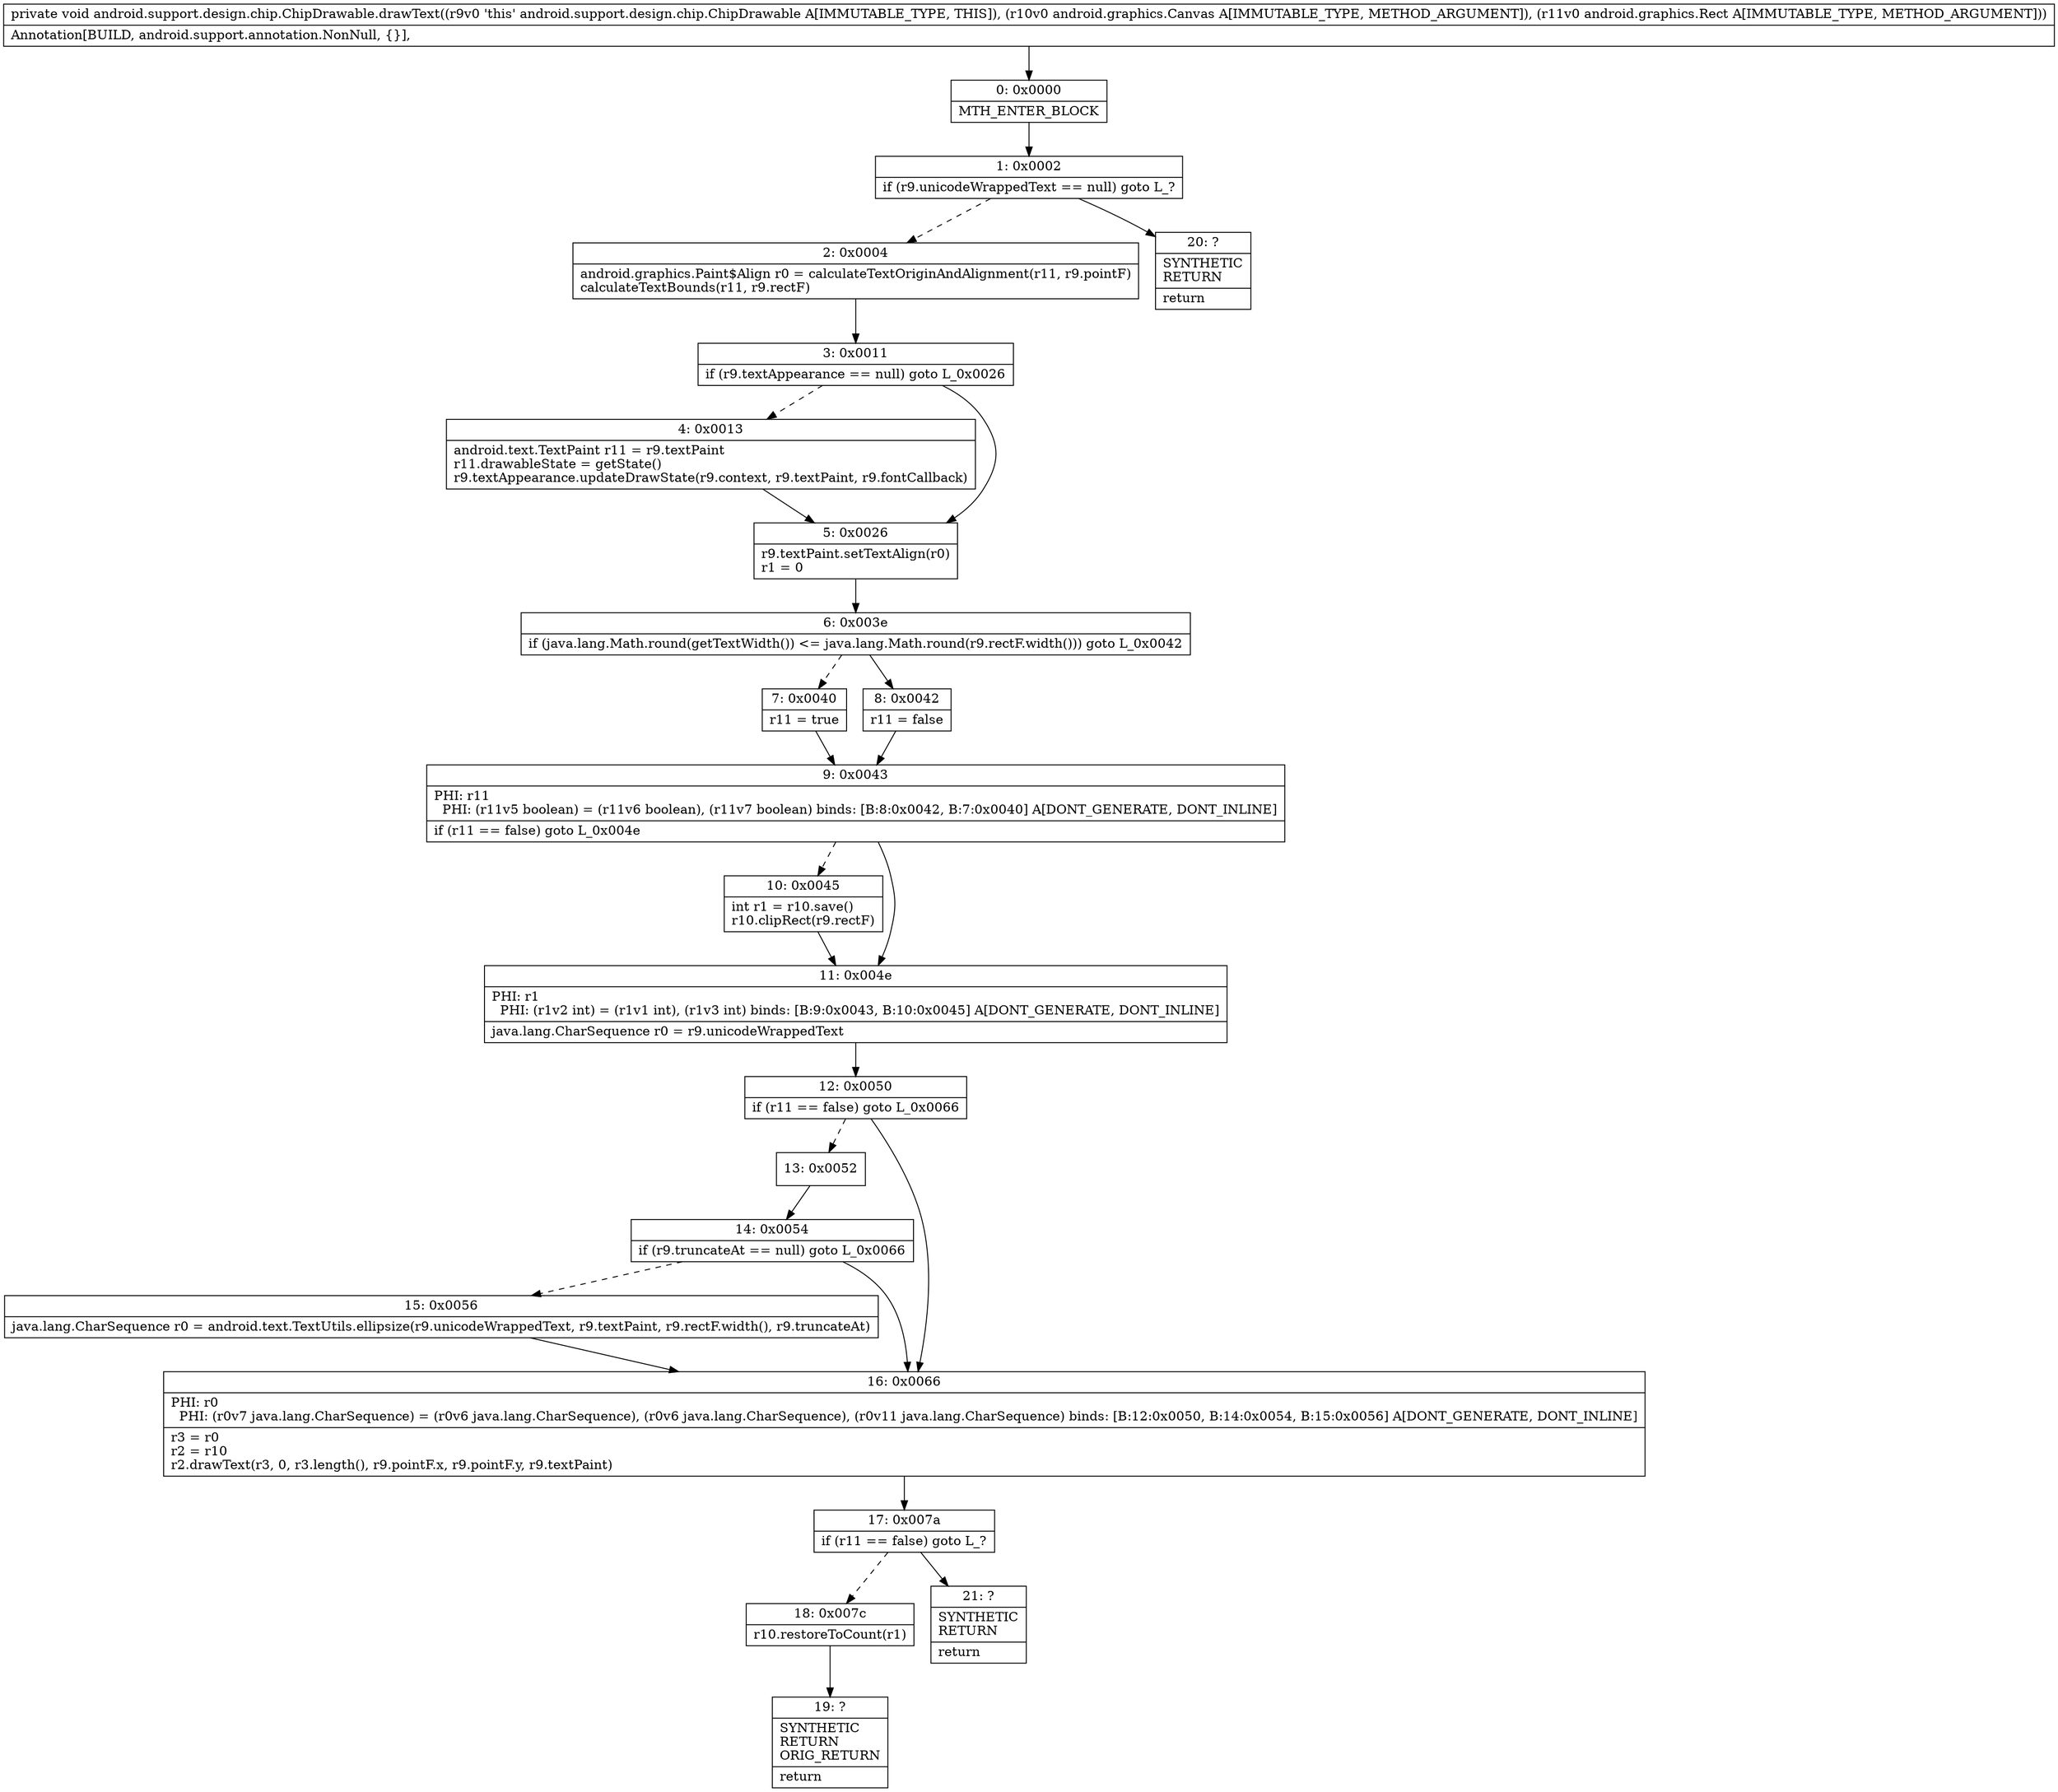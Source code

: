digraph "CFG forandroid.support.design.chip.ChipDrawable.drawText(Landroid\/graphics\/Canvas;Landroid\/graphics\/Rect;)V" {
Node_0 [shape=record,label="{0\:\ 0x0000|MTH_ENTER_BLOCK\l}"];
Node_1 [shape=record,label="{1\:\ 0x0002|if (r9.unicodeWrappedText == null) goto L_?\l}"];
Node_2 [shape=record,label="{2\:\ 0x0004|android.graphics.Paint$Align r0 = calculateTextOriginAndAlignment(r11, r9.pointF)\lcalculateTextBounds(r11, r9.rectF)\l}"];
Node_3 [shape=record,label="{3\:\ 0x0011|if (r9.textAppearance == null) goto L_0x0026\l}"];
Node_4 [shape=record,label="{4\:\ 0x0013|android.text.TextPaint r11 = r9.textPaint\lr11.drawableState = getState()\lr9.textAppearance.updateDrawState(r9.context, r9.textPaint, r9.fontCallback)\l}"];
Node_5 [shape=record,label="{5\:\ 0x0026|r9.textPaint.setTextAlign(r0)\lr1 = 0\l}"];
Node_6 [shape=record,label="{6\:\ 0x003e|if (java.lang.Math.round(getTextWidth()) \<= java.lang.Math.round(r9.rectF.width())) goto L_0x0042\l}"];
Node_7 [shape=record,label="{7\:\ 0x0040|r11 = true\l}"];
Node_8 [shape=record,label="{8\:\ 0x0042|r11 = false\l}"];
Node_9 [shape=record,label="{9\:\ 0x0043|PHI: r11 \l  PHI: (r11v5 boolean) = (r11v6 boolean), (r11v7 boolean) binds: [B:8:0x0042, B:7:0x0040] A[DONT_GENERATE, DONT_INLINE]\l|if (r11 == false) goto L_0x004e\l}"];
Node_10 [shape=record,label="{10\:\ 0x0045|int r1 = r10.save()\lr10.clipRect(r9.rectF)\l}"];
Node_11 [shape=record,label="{11\:\ 0x004e|PHI: r1 \l  PHI: (r1v2 int) = (r1v1 int), (r1v3 int) binds: [B:9:0x0043, B:10:0x0045] A[DONT_GENERATE, DONT_INLINE]\l|java.lang.CharSequence r0 = r9.unicodeWrappedText\l}"];
Node_12 [shape=record,label="{12\:\ 0x0050|if (r11 == false) goto L_0x0066\l}"];
Node_13 [shape=record,label="{13\:\ 0x0052}"];
Node_14 [shape=record,label="{14\:\ 0x0054|if (r9.truncateAt == null) goto L_0x0066\l}"];
Node_15 [shape=record,label="{15\:\ 0x0056|java.lang.CharSequence r0 = android.text.TextUtils.ellipsize(r9.unicodeWrappedText, r9.textPaint, r9.rectF.width(), r9.truncateAt)\l}"];
Node_16 [shape=record,label="{16\:\ 0x0066|PHI: r0 \l  PHI: (r0v7 java.lang.CharSequence) = (r0v6 java.lang.CharSequence), (r0v6 java.lang.CharSequence), (r0v11 java.lang.CharSequence) binds: [B:12:0x0050, B:14:0x0054, B:15:0x0056] A[DONT_GENERATE, DONT_INLINE]\l|r3 = r0\lr2 = r10\lr2.drawText(r3, 0, r3.length(), r9.pointF.x, r9.pointF.y, r9.textPaint)\l}"];
Node_17 [shape=record,label="{17\:\ 0x007a|if (r11 == false) goto L_?\l}"];
Node_18 [shape=record,label="{18\:\ 0x007c|r10.restoreToCount(r1)\l}"];
Node_19 [shape=record,label="{19\:\ ?|SYNTHETIC\lRETURN\lORIG_RETURN\l|return\l}"];
Node_20 [shape=record,label="{20\:\ ?|SYNTHETIC\lRETURN\l|return\l}"];
Node_21 [shape=record,label="{21\:\ ?|SYNTHETIC\lRETURN\l|return\l}"];
MethodNode[shape=record,label="{private void android.support.design.chip.ChipDrawable.drawText((r9v0 'this' android.support.design.chip.ChipDrawable A[IMMUTABLE_TYPE, THIS]), (r10v0 android.graphics.Canvas A[IMMUTABLE_TYPE, METHOD_ARGUMENT]), (r11v0 android.graphics.Rect A[IMMUTABLE_TYPE, METHOD_ARGUMENT]))  | Annotation[BUILD, android.support.annotation.NonNull, \{\}], \l}"];
MethodNode -> Node_0;
Node_0 -> Node_1;
Node_1 -> Node_2[style=dashed];
Node_1 -> Node_20;
Node_2 -> Node_3;
Node_3 -> Node_4[style=dashed];
Node_3 -> Node_5;
Node_4 -> Node_5;
Node_5 -> Node_6;
Node_6 -> Node_7[style=dashed];
Node_6 -> Node_8;
Node_7 -> Node_9;
Node_8 -> Node_9;
Node_9 -> Node_10[style=dashed];
Node_9 -> Node_11;
Node_10 -> Node_11;
Node_11 -> Node_12;
Node_12 -> Node_13[style=dashed];
Node_12 -> Node_16;
Node_13 -> Node_14;
Node_14 -> Node_15[style=dashed];
Node_14 -> Node_16;
Node_15 -> Node_16;
Node_16 -> Node_17;
Node_17 -> Node_18[style=dashed];
Node_17 -> Node_21;
Node_18 -> Node_19;
}

